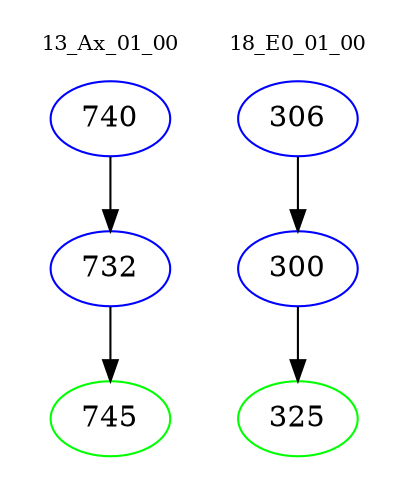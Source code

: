 digraph{
subgraph cluster_0 {
color = white
label = "13_Ax_01_00";
fontsize=10;
T0_740 [label="740", color="blue"]
T0_740 -> T0_732 [color="black"]
T0_732 [label="732", color="blue"]
T0_732 -> T0_745 [color="black"]
T0_745 [label="745", color="green"]
}
subgraph cluster_1 {
color = white
label = "18_E0_01_00";
fontsize=10;
T1_306 [label="306", color="blue"]
T1_306 -> T1_300 [color="black"]
T1_300 [label="300", color="blue"]
T1_300 -> T1_325 [color="black"]
T1_325 [label="325", color="green"]
}
}
